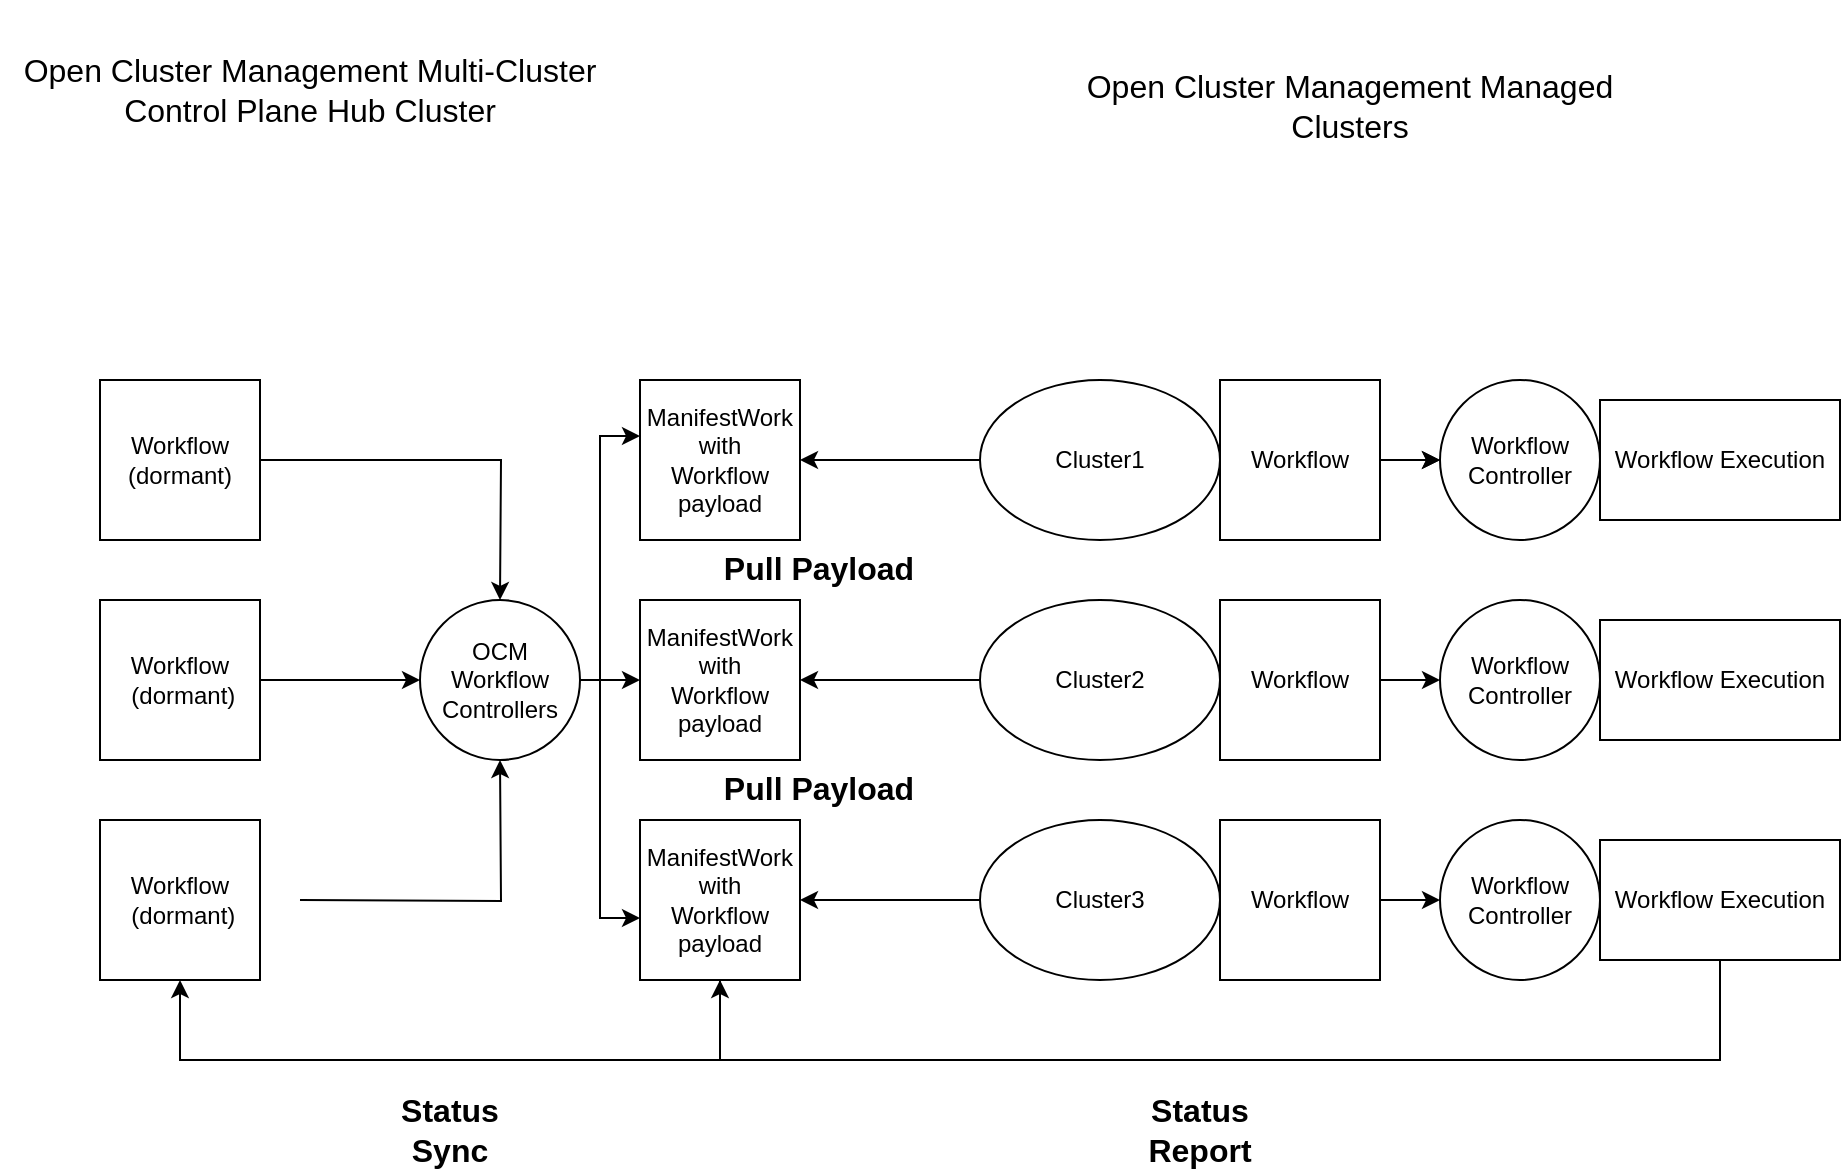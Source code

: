 <mxfile version="20.5.1" type="device"><diagram id="HKpmZh6TvUXBQ2md0Phn" name="Page-1"><mxGraphModel dx="2062" dy="1295" grid="1" gridSize="10" guides="1" tooltips="1" connect="1" arrows="1" fold="1" page="1" pageScale="1" pageWidth="1100" pageHeight="1700" math="0" shadow="0"><root><mxCell id="0"/><mxCell id="1" parent="0"/><mxCell id="7G05MT6Xg2u_lunOEUYj-24" style="edgeStyle=orthogonalEdgeStyle;rounded=0;orthogonalLoop=1;jettySize=auto;html=1;" parent="1" source="7G05MT6Xg2u_lunOEUYj-20" edge="1"><mxGeometry relative="1" as="geometry"><mxPoint x="340" y="770" as="targetPoint"/></mxGeometry></mxCell><mxCell id="7G05MT6Xg2u_lunOEUYj-20" value="Workflow (dormant)" style="whiteSpace=wrap;html=1;aspect=fixed;" parent="1" vertex="1"><mxGeometry x="140" y="660" width="80" height="80" as="geometry"/></mxCell><mxCell id="7G05MT6Xg2u_lunOEUYj-25" style="edgeStyle=orthogonalEdgeStyle;rounded=0;orthogonalLoop=1;jettySize=auto;html=1;entryX=0;entryY=0.5;entryDx=0;entryDy=0;" parent="1" source="7G05MT6Xg2u_lunOEUYj-21" edge="1"><mxGeometry relative="1" as="geometry"><mxPoint x="300" y="810" as="targetPoint"/></mxGeometry></mxCell><mxCell id="7G05MT6Xg2u_lunOEUYj-21" value="Workflow&lt;br&gt;&amp;nbsp;(dormant)" style="whiteSpace=wrap;html=1;aspect=fixed;" parent="1" vertex="1"><mxGeometry x="140" y="770" width="80" height="80" as="geometry"/></mxCell><mxCell id="7G05MT6Xg2u_lunOEUYj-26" style="edgeStyle=orthogonalEdgeStyle;rounded=0;orthogonalLoop=1;jettySize=auto;html=1;entryX=0.5;entryY=1;entryDx=0;entryDy=0;" parent="1" edge="1"><mxGeometry relative="1" as="geometry"><mxPoint x="240" y="920" as="sourcePoint"/><mxPoint x="340" y="850" as="targetPoint"/></mxGeometry></mxCell><mxCell id="7G05MT6Xg2u_lunOEUYj-22" value="Workflow&lt;br&gt;&amp;nbsp;(dormant)" style="whiteSpace=wrap;html=1;aspect=fixed;" parent="1" vertex="1"><mxGeometry x="140" y="880" width="80" height="80" as="geometry"/></mxCell><mxCell id="nv4YneLBbc0MDgg2u2NU-39" style="edgeStyle=orthogonalEdgeStyle;rounded=0;orthogonalLoop=1;jettySize=auto;html=1;entryX=0;entryY=0.35;entryDx=0;entryDy=0;entryPerimeter=0;" parent="1" source="7G05MT6Xg2u_lunOEUYj-23" target="7G05MT6Xg2u_lunOEUYj-30" edge="1"><mxGeometry relative="1" as="geometry"><Array as="points"><mxPoint x="390" y="810"/><mxPoint x="390" y="688"/></Array></mxGeometry></mxCell><mxCell id="nv4YneLBbc0MDgg2u2NU-40" style="edgeStyle=orthogonalEdgeStyle;rounded=0;orthogonalLoop=1;jettySize=auto;html=1;entryX=0;entryY=0.613;entryDx=0;entryDy=0;entryPerimeter=0;" parent="1" source="7G05MT6Xg2u_lunOEUYj-23" target="7G05MT6Xg2u_lunOEUYj-32" edge="1"><mxGeometry relative="1" as="geometry"><Array as="points"><mxPoint x="390" y="810"/><mxPoint x="390" y="929"/></Array></mxGeometry></mxCell><mxCell id="nv4YneLBbc0MDgg2u2NU-41" style="edgeStyle=orthogonalEdgeStyle;rounded=0;orthogonalLoop=1;jettySize=auto;html=1;entryX=0;entryY=0.5;entryDx=0;entryDy=0;" parent="1" source="7G05MT6Xg2u_lunOEUYj-23" target="7G05MT6Xg2u_lunOEUYj-31" edge="1"><mxGeometry relative="1" as="geometry"/></mxCell><mxCell id="7G05MT6Xg2u_lunOEUYj-23" value="OCM Workflow&lt;br&gt;Controllers" style="ellipse;whiteSpace=wrap;html=1;aspect=fixed;" parent="1" vertex="1"><mxGeometry x="300" y="770" width="80" height="80" as="geometry"/></mxCell><mxCell id="7G05MT6Xg2u_lunOEUYj-30" value="ManifestWork with&lt;br&gt;Workflow&lt;br&gt;payload" style="whiteSpace=wrap;html=1;aspect=fixed;" parent="1" vertex="1"><mxGeometry x="410" y="660" width="80" height="80" as="geometry"/></mxCell><mxCell id="OxE7_7YkmznRQQ1Ub84Q-5" style="edgeStyle=orthogonalEdgeStyle;rounded=0;orthogonalLoop=1;jettySize=auto;html=1;entryX=0.5;entryY=1;entryDx=0;entryDy=0;" parent="1" source="7G05MT6Xg2u_lunOEUYj-32" target="7G05MT6Xg2u_lunOEUYj-22" edge="1"><mxGeometry relative="1" as="geometry"><Array as="points"><mxPoint x="450" y="1000"/><mxPoint x="180" y="1000"/></Array></mxGeometry></mxCell><mxCell id="7G05MT6Xg2u_lunOEUYj-32" value="ManifestWork with&lt;br&gt;Workflow&lt;br&gt;payload" style="whiteSpace=wrap;html=1;aspect=fixed;" parent="1" vertex="1"><mxGeometry x="410" y="880" width="80" height="80" as="geometry"/></mxCell><mxCell id="7G05MT6Xg2u_lunOEUYj-31" value="ManifestWork with&lt;br&gt;Workflow&lt;br&gt;payload" style="whiteSpace=wrap;html=1;aspect=fixed;" parent="1" vertex="1"><mxGeometry x="410" y="770" width="80" height="80" as="geometry"/></mxCell><mxCell id="7G05MT6Xg2u_lunOEUYj-41" style="edgeStyle=orthogonalEdgeStyle;rounded=0;orthogonalLoop=1;jettySize=auto;html=1;entryX=1;entryY=0.5;entryDx=0;entryDy=0;" parent="1" source="7G05MT6Xg2u_lunOEUYj-38" target="7G05MT6Xg2u_lunOEUYj-30" edge="1"><mxGeometry relative="1" as="geometry"/></mxCell><mxCell id="7G05MT6Xg2u_lunOEUYj-38" value="Cluster1" style="ellipse;whiteSpace=wrap;html=1;" parent="1" vertex="1"><mxGeometry x="580" y="660" width="120" height="80" as="geometry"/></mxCell><mxCell id="7G05MT6Xg2u_lunOEUYj-42" style="edgeStyle=orthogonalEdgeStyle;rounded=0;orthogonalLoop=1;jettySize=auto;html=1;" parent="1" source="7G05MT6Xg2u_lunOEUYj-39" target="7G05MT6Xg2u_lunOEUYj-31" edge="1"><mxGeometry relative="1" as="geometry"/></mxCell><mxCell id="7G05MT6Xg2u_lunOEUYj-39" value="Cluster2" style="ellipse;whiteSpace=wrap;html=1;" parent="1" vertex="1"><mxGeometry x="580" y="770" width="120" height="80" as="geometry"/></mxCell><mxCell id="7G05MT6Xg2u_lunOEUYj-43" style="edgeStyle=orthogonalEdgeStyle;rounded=0;orthogonalLoop=1;jettySize=auto;html=1;entryX=1;entryY=0.5;entryDx=0;entryDy=0;" parent="1" source="7G05MT6Xg2u_lunOEUYj-40" target="7G05MT6Xg2u_lunOEUYj-32" edge="1"><mxGeometry relative="1" as="geometry"/></mxCell><mxCell id="7G05MT6Xg2u_lunOEUYj-40" value="Cluster3" style="ellipse;whiteSpace=wrap;html=1;" parent="1" vertex="1"><mxGeometry x="580" y="880" width="120" height="80" as="geometry"/></mxCell><mxCell id="7G05MT6Xg2u_lunOEUYj-61" style="edgeStyle=orthogonalEdgeStyle;rounded=0;orthogonalLoop=1;jettySize=auto;html=1;entryX=0;entryY=0.5;entryDx=0;entryDy=0;" parent="1" target="7G05MT6Xg2u_lunOEUYj-58" edge="1"><mxGeometry relative="1" as="geometry"><mxPoint x="780" y="700" as="sourcePoint"/></mxGeometry></mxCell><mxCell id="7G05MT6Xg2u_lunOEUYj-62" style="edgeStyle=orthogonalEdgeStyle;rounded=0;orthogonalLoop=1;jettySize=auto;html=1;entryX=0;entryY=0.5;entryDx=0;entryDy=0;" parent="1" target="7G05MT6Xg2u_lunOEUYj-59" edge="1"><mxGeometry relative="1" as="geometry"><mxPoint x="780" y="810" as="sourcePoint"/></mxGeometry></mxCell><mxCell id="7G05MT6Xg2u_lunOEUYj-63" style="edgeStyle=orthogonalEdgeStyle;rounded=0;orthogonalLoop=1;jettySize=auto;html=1;entryX=0;entryY=0.5;entryDx=0;entryDy=0;" parent="1" target="7G05MT6Xg2u_lunOEUYj-60" edge="1"><mxGeometry relative="1" as="geometry"><mxPoint x="780" y="920" as="sourcePoint"/></mxGeometry></mxCell><mxCell id="7G05MT6Xg2u_lunOEUYj-58" value="Workflow&lt;br&gt;Controller" style="ellipse;whiteSpace=wrap;html=1;aspect=fixed;" parent="1" vertex="1"><mxGeometry x="810" y="660" width="80" height="80" as="geometry"/></mxCell><mxCell id="7G05MT6Xg2u_lunOEUYj-59" value="Workflow&lt;br&gt;Controller" style="ellipse;whiteSpace=wrap;html=1;aspect=fixed;" parent="1" vertex="1"><mxGeometry x="810" y="770" width="80" height="80" as="geometry"/></mxCell><mxCell id="7G05MT6Xg2u_lunOEUYj-60" value="Workflow&lt;br&gt;Controller" style="ellipse;whiteSpace=wrap;html=1;aspect=fixed;" parent="1" vertex="1"><mxGeometry x="810" y="880" width="80" height="80" as="geometry"/></mxCell><mxCell id="7G05MT6Xg2u_lunOEUYj-64" value="Workflow Execution" style="rounded=0;whiteSpace=wrap;html=1;" parent="1" vertex="1"><mxGeometry x="890" y="670" width="120" height="60" as="geometry"/></mxCell><mxCell id="7G05MT6Xg2u_lunOEUYj-65" value="Workflow Execution" style="rounded=0;whiteSpace=wrap;html=1;" parent="1" vertex="1"><mxGeometry x="890" y="780" width="120" height="60" as="geometry"/></mxCell><mxCell id="wLQffi6s1ULi-ssC647K-1" style="edgeStyle=orthogonalEdgeStyle;rounded=0;orthogonalLoop=1;jettySize=auto;html=1;entryX=0.5;entryY=1;entryDx=0;entryDy=0;" parent="1" source="7G05MT6Xg2u_lunOEUYj-66" target="7G05MT6Xg2u_lunOEUYj-32" edge="1"><mxGeometry relative="1" as="geometry"><Array as="points"><mxPoint x="950" y="1000"/><mxPoint x="450" y="1000"/></Array></mxGeometry></mxCell><mxCell id="7G05MT6Xg2u_lunOEUYj-66" value="Workflow Execution" style="rounded=0;whiteSpace=wrap;html=1;" parent="1" vertex="1"><mxGeometry x="890" y="890" width="120" height="60" as="geometry"/></mxCell><mxCell id="7G05MT6Xg2u_lunOEUYj-68" style="edgeStyle=orthogonalEdgeStyle;rounded=0;orthogonalLoop=1;jettySize=auto;html=1;entryX=0;entryY=0.5;entryDx=0;entryDy=0;" parent="1" source="7G05MT6Xg2u_lunOEUYj-67" target="7G05MT6Xg2u_lunOEUYj-58" edge="1"><mxGeometry relative="1" as="geometry"/></mxCell><mxCell id="7G05MT6Xg2u_lunOEUYj-67" value="Workflow" style="whiteSpace=wrap;html=1;aspect=fixed;" parent="1" vertex="1"><mxGeometry x="700" y="660" width="80" height="80" as="geometry"/></mxCell><mxCell id="7G05MT6Xg2u_lunOEUYj-69" value="Workflow" style="whiteSpace=wrap;html=1;aspect=fixed;" parent="1" vertex="1"><mxGeometry x="700" y="770" width="80" height="80" as="geometry"/></mxCell><mxCell id="7G05MT6Xg2u_lunOEUYj-70" value="Workflow" style="whiteSpace=wrap;html=1;aspect=fixed;" parent="1" vertex="1"><mxGeometry x="700" y="880" width="80" height="80" as="geometry"/></mxCell><mxCell id="nv4YneLBbc0MDgg2u2NU-26" value="" style="shape=image;verticalLabelPosition=bottom;labelBackgroundColor=#ffffff;verticalAlign=top;aspect=fixed;imageAspect=0;image=https://raw.githubusercontent.com/open-cluster-management-io/open-cluster-management-io.github.io/69eeef9d9c620aa7140805c850c806e710b6d1ab/themes/ocmTheme/static/ocm.svg;" parent="1" vertex="1"><mxGeometry x="110" y="560" width="87.52" height="85" as="geometry"/></mxCell><mxCell id="nv4YneLBbc0MDgg2u2NU-27" value="" style="shape=image;verticalLabelPosition=bottom;labelBackgroundColor=#ffffff;verticalAlign=top;aspect=fixed;imageAspect=0;image=https://cncf-branding.netlify.app/img/projects/argo/icon/color/argo-icon-color.png;" parent="1" vertex="1"><mxGeometry x="197.52" y="567.5" width="77.5" height="77.5" as="geometry"/></mxCell><mxCell id="nv4YneLBbc0MDgg2u2NU-28" value="" style="shape=image;verticalLabelPosition=bottom;labelBackgroundColor=#ffffff;verticalAlign=top;aspect=fixed;imageAspect=0;image=https://upload.wikimedia.org/wikipedia/commons/thumb/3/39/Kubernetes_logo_without_workmark.svg/1200px-Kubernetes_logo_without_workmark.svg.png;" parent="1" vertex="1"><mxGeometry x="285.35" y="570" width="74.65" height="72.5" as="geometry"/></mxCell><mxCell id="nv4YneLBbc0MDgg2u2NU-29" value="" style="shape=image;verticalLabelPosition=bottom;labelBackgroundColor=#ffffff;verticalAlign=top;aspect=fixed;imageAspect=0;image=https://upload.wikimedia.org/wikipedia/commons/thumb/3/39/Kubernetes_logo_without_workmark.svg/1200px-Kubernetes_logo_without_workmark.svg.png;" parent="1" vertex="1"><mxGeometry x="622.67" y="597.5" width="74.65" height="72.5" as="geometry"/></mxCell><mxCell id="nv4YneLBbc0MDgg2u2NU-30" value="" style="shape=image;verticalLabelPosition=bottom;labelBackgroundColor=#ffffff;verticalAlign=top;aspect=fixed;imageAspect=0;image=https://upload.wikimedia.org/wikipedia/commons/thumb/3/39/Kubernetes_logo_without_workmark.svg/1200px-Kubernetes_logo_without_workmark.svg.png;" parent="1" vertex="1"><mxGeometry x="622.67" y="730" width="74.65" height="72.5" as="geometry"/></mxCell><mxCell id="nv4YneLBbc0MDgg2u2NU-31" value="" style="shape=image;verticalLabelPosition=bottom;labelBackgroundColor=#ffffff;verticalAlign=top;aspect=fixed;imageAspect=0;image=https://upload.wikimedia.org/wikipedia/commons/thumb/3/39/Kubernetes_logo_without_workmark.svg/1200px-Kubernetes_logo_without_workmark.svg.png;" parent="1" vertex="1"><mxGeometry x="622.67" y="840" width="74.65" height="72.5" as="geometry"/></mxCell><mxCell id="nv4YneLBbc0MDgg2u2NU-32" value="" style="shape=image;verticalLabelPosition=bottom;labelBackgroundColor=#ffffff;verticalAlign=top;aspect=fixed;imageAspect=0;image=https://raw.githubusercontent.com/open-cluster-management-io/open-cluster-management-io.github.io/69eeef9d9c620aa7140805c850c806e710b6d1ab/themes/ocmTheme/static/ocm.svg;" parent="1" vertex="1"><mxGeometry x="540" y="591.25" width="87.52" height="85" as="geometry"/></mxCell><mxCell id="nv4YneLBbc0MDgg2u2NU-33" value="" style="shape=image;verticalLabelPosition=bottom;labelBackgroundColor=#ffffff;verticalAlign=top;aspect=fixed;imageAspect=0;image=https://raw.githubusercontent.com/open-cluster-management-io/open-cluster-management-io.github.io/69eeef9d9c620aa7140805c850c806e710b6d1ab/themes/ocmTheme/static/ocm.svg;" parent="1" vertex="1"><mxGeometry x="540" y="723.75" width="87.52" height="85" as="geometry"/></mxCell><mxCell id="nv4YneLBbc0MDgg2u2NU-34" value="" style="shape=image;verticalLabelPosition=bottom;labelBackgroundColor=#ffffff;verticalAlign=top;aspect=fixed;imageAspect=0;image=https://raw.githubusercontent.com/open-cluster-management-io/open-cluster-management-io.github.io/69eeef9d9c620aa7140805c850c806e710b6d1ab/themes/ocmTheme/static/ocm.svg;" parent="1" vertex="1"><mxGeometry x="540" y="833.75" width="87.52" height="85" as="geometry"/></mxCell><mxCell id="nv4YneLBbc0MDgg2u2NU-35" value="" style="shape=image;verticalLabelPosition=bottom;labelBackgroundColor=#ffffff;verticalAlign=top;aspect=fixed;imageAspect=0;image=https://cncf-branding.netlify.app/img/projects/argo/icon/color/argo-icon-color.png;" parent="1" vertex="1"><mxGeometry x="810" y="582.5" width="77.5" height="77.5" as="geometry"/></mxCell><mxCell id="nv4YneLBbc0MDgg2u2NU-36" value="" style="shape=image;verticalLabelPosition=bottom;labelBackgroundColor=#ffffff;verticalAlign=top;aspect=fixed;imageAspect=0;image=https://cncf-branding.netlify.app/img/projects/argo/icon/color/argo-icon-color.png;" parent="1" vertex="1"><mxGeometry x="810" y="720" width="77.5" height="77.5" as="geometry"/></mxCell><mxCell id="nv4YneLBbc0MDgg2u2NU-37" value="" style="shape=image;verticalLabelPosition=bottom;labelBackgroundColor=#ffffff;verticalAlign=top;aspect=fixed;imageAspect=0;image=https://cncf-branding.netlify.app/img/projects/argo/icon/color/argo-icon-color.png;" parent="1" vertex="1"><mxGeometry x="810" y="820" width="77.5" height="77.5" as="geometry"/></mxCell><mxCell id="nv4YneLBbc0MDgg2u2NU-45" value="&lt;font style=&quot;font-size: 16px&quot;&gt;Open Cluster Management Multi-Cluster Control Plane Hub Cluster&lt;/font&gt;" style="text;html=1;strokeColor=none;fillColor=none;align=center;verticalAlign=middle;whiteSpace=wrap;rounded=0;dashed=1;" parent="1" vertex="1"><mxGeometry x="90" y="470" width="310" height="90" as="geometry"/></mxCell><mxCell id="nv4YneLBbc0MDgg2u2NU-46" value="&lt;font style=&quot;font-size: 16px&quot;&gt;Open Cluster Management Managed Clusters&lt;/font&gt;" style="text;html=1;strokeColor=none;fillColor=none;align=center;verticalAlign=middle;whiteSpace=wrap;rounded=0;dashed=1;" parent="1" vertex="1"><mxGeometry x="610" y="477.5" width="310" height="90" as="geometry"/></mxCell><mxCell id="nv4YneLBbc0MDgg2u2NU-47" value="&lt;font size=&quot;1&quot;&gt;&lt;b style=&quot;font-size: 16px&quot;&gt;Pull Payload&lt;/b&gt;&lt;/font&gt;" style="text;html=1;strokeColor=none;fillColor=none;align=center;verticalAlign=middle;whiteSpace=wrap;rounded=0;dashed=1;" parent="1" vertex="1"><mxGeometry x="449" y="723.75" width="101.38" height="60" as="geometry"/></mxCell><mxCell id="nv4YneLBbc0MDgg2u2NU-48" value="&lt;font size=&quot;1&quot;&gt;&lt;b style=&quot;font-size: 16px&quot;&gt;Pull Payload&lt;/b&gt;&lt;/font&gt;" style="text;html=1;strokeColor=none;fillColor=none;align=center;verticalAlign=middle;whiteSpace=wrap;rounded=0;dashed=1;" parent="1" vertex="1"><mxGeometry x="449" y="833.75" width="101.38" height="60" as="geometry"/></mxCell><mxCell id="wLQffi6s1ULi-ssC647K-2" value="&lt;b style=&quot;font-size: 16px;&quot;&gt;Status Report&lt;/b&gt;" style="text;html=1;strokeColor=none;fillColor=none;align=center;verticalAlign=middle;whiteSpace=wrap;rounded=0;" parent="1" vertex="1"><mxGeometry x="660" y="1020" width="60" height="30" as="geometry"/></mxCell><mxCell id="OxE7_7YkmznRQQ1Ub84Q-6" value="&lt;b style=&quot;font-size: 16px;&quot;&gt;Status&lt;br&gt;Sync&lt;br&gt;&lt;/b&gt;" style="text;html=1;strokeColor=none;fillColor=none;align=center;verticalAlign=middle;whiteSpace=wrap;rounded=0;" parent="1" vertex="1"><mxGeometry x="285.35" y="1020" width="60" height="30" as="geometry"/></mxCell></root></mxGraphModel></diagram></mxfile>